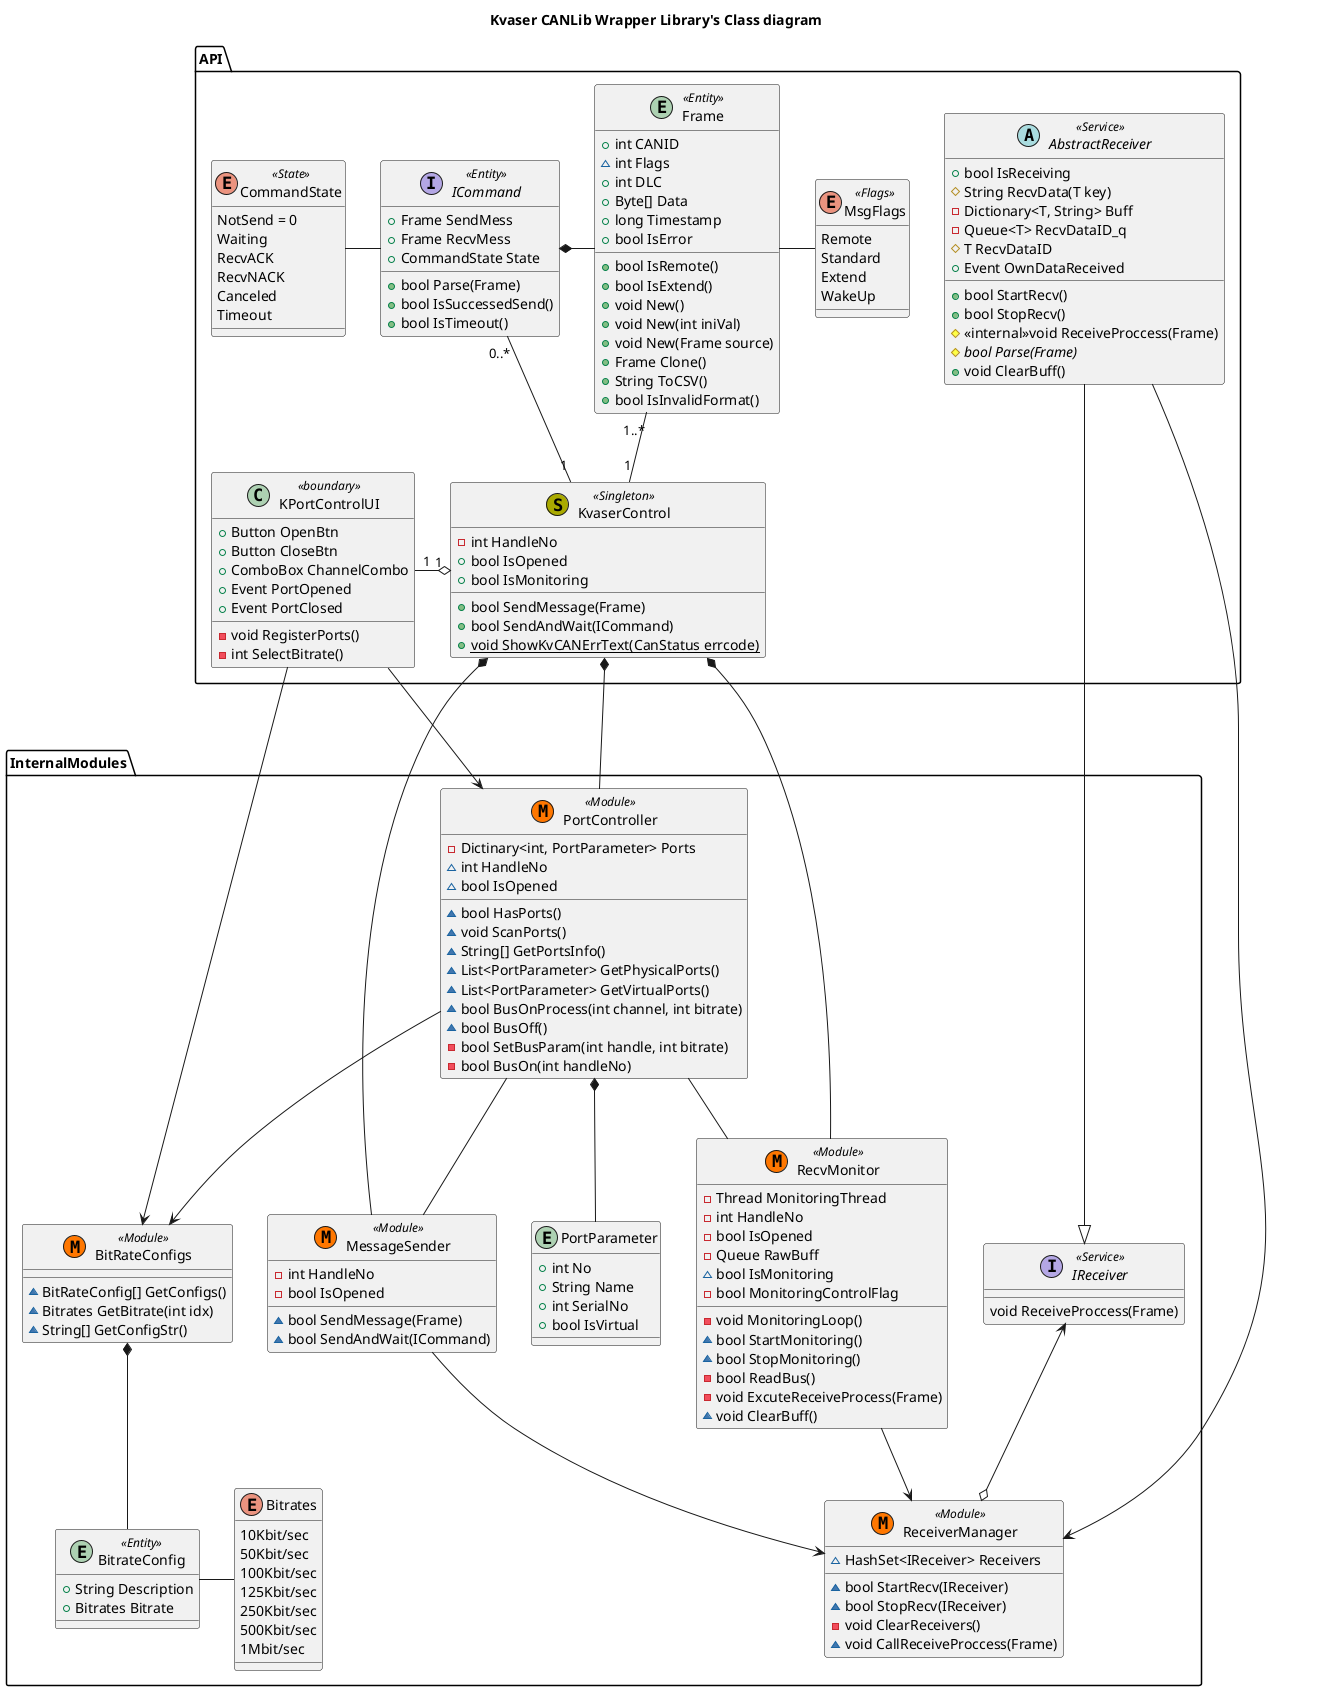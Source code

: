 @startuml

title "Kvaser CANLib Wrapper Library's Class diagram"

package API{

    class KPortControlUI<<boundary>>{
        +Button OpenBtn
        +Button CloseBtn
        +ComboBox ChannelCombo
        -void RegisterPorts()
        -int SelectBitrate()
        +Event PortOpened
        +Event PortClosed
    }

    class KvaserControl<< (S, #AAAA00) Singleton>>{
        -int HandleNo
        +bool IsOpened
        +bool IsMonitoring
        
        +bool SendMessage(Frame)
        +bool SendAndWait(ICommand)
        +{static}void ShowKvCANErrText(CanStatus errcode)
    }

    entity Frame<<Entity>>{
        +int CANID
        ~int Flags
        +int DLC
        +Byte[] Data
        +long Timestamp
        +bool IsError
        +bool IsRemote()
        +bool IsExtend()
        +void New()
        +void New(int iniVal)
        +void New(Frame source)
        +Frame Clone()
        +String ToCSV()
        +bool IsInvalidFormat()
    }

    enum MsgFlags<<Flags>>{
        Remote
        Standard
        Extend
        WakeUp
    }

    abstract AbstractReceiver<<Service>>{
        +bool IsReceiving
        #{field}String RecvData(T key)
        -Dictionary<T, String> Buff
        -Queue<T> RecvDataID_q
        #T RecvDataID
        +Event OwnDataReceived
        +bool StartRecv()
        +bool StopRecv()
        #<<internal>>void ReceiveProccess(Frame)
        #{abstract}bool Parse(Frame)
        +void ClearBuff()
    }


    Interface ICommand<<Entity>>{
        +Frame SendMess
        +Frame RecvMess
        +CommandState State
        +bool Parse(Frame)
        +bool IsSuccessedSend()
        +bool IsTimeout()
    }

    Enum CommandState<<State>>{
        NotSend = 0
        Waiting
        RecvACK
        RecvNACK
        Canceled
        Timeout
    }

    KPortControlUI "1" -l-o "1" KvaserControl

    KvaserControl "1" -u- "0..*" ICommand
    KvaserControl "1" -l "1..*" Frame

    CommandState - ICommand
    Frame -* ICommand 
    Frame - MsgFlags 
}

package InternalModules{
    class BitRateConfigs<< (M, #FF7700) Module>>{
        ~BitRateConfig[] GetConfigs()
        ~Bitrates GetBitrate(int idx)
        ~String[] GetConfigStr()
    }

    entity BitrateConfig<<Entity>>{
        +String Description
        +Bitrates Bitrate
    }

    enum Bitrates{
        10Kbit/sec
        50Kbit/sec
        100Kbit/sec
        125Kbit/sec
        250Kbit/sec
        500Kbit/sec
        1Mbit/sec
    }

    class PortController<< (M, #FF7700) Module>>{
        -{field} Dictinary<int, PortParameter> Ports
        ~int HandleNo
        ~bool IsOpened
        ~bool HasPorts()
        ~void ScanPorts()
        ~String[] GetPortsInfo()
        ~List<PortParameter> GetPhysicalPorts()
        ~List<PortParameter> GetVirtualPorts()
        ~bool BusOnProcess(int channel, int bitrate)
        ~bool BusOff()
        -bool SetBusParam(int handle, int bitrate)
        -bool BusOn(int handleNo)
    }

    entity PortParameter{
        +int No
        +String Name
        +int SerialNo
        +bool IsVirtual
    }

    class RecvMonitor<< (M, #FF7700) Module>>{
        -Thread MonitoringThread
        -int HandleNo
        -bool IsOpened
        -Queue RawBuff
        ~bool IsMonitoring
        -bool MonitoringControlFlag
        -void MonitoringLoop()
        ~bool StartMonitoring()
        ~bool StopMonitoring()
        -bool ReadBus()
        -void ExcuteReceiveProcess(Frame)
        ~void ClearBuff()
    }

    class ReceiverManager<< (M, #FF7700) Module>>{
        ~HashSet<IReceiver> Receivers
        ~bool StartRecv(IReceiver)
        ~bool StopRecv(IReceiver)
        -void ClearReceivers()
        ~void CallReceiveProccess(Frame)
    }

        Interface IReceiver<<Service>>{
        void ReceiveProccess(Frame)
    }

    class MessageSender<< (M, #FF7700) Module>>{
        -int HandleNo
        -bool IsOpened
        ~bool SendMessage(Frame)
        ~bool SendAndWait(ICommand)
    }

    PortController -- RecvMonitor
    PortController -- MessageSender
    RecvMonitor --> ReceiverManager
    MessageSender --> ReceiverManager
    
    PortController *-- PortParameter
    PortController --> BitRateConfigs

    BitRateConfigs *-- BitrateConfig
    BitrateConfig - Bitrates

}


KPortControlUI ---> PortController
KPortControlUI ----> BitRateConfigs

KvaserControl *--- PortController
KvaserControl *--- RecvMonitor
KvaserControl *--- MessageSender

AbstractReceiver --|> IReceiver
IReceiver <--o ReceiverManager

AbstractReceiver ---> ReceiverManager

@enduml